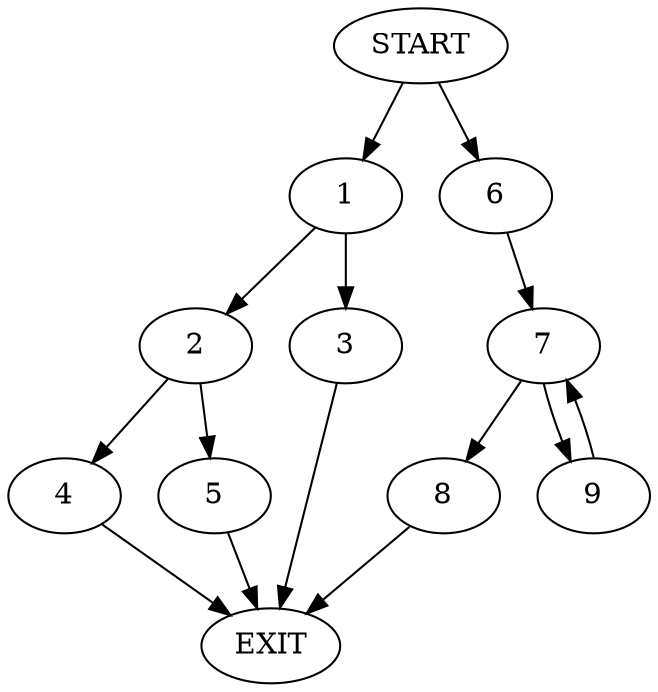 digraph {
0 [label="START"]
10 [label="EXIT"]
0 -> 1
1 -> 2
1 -> 3
2 -> 4
2 -> 5
3 -> 10
5 -> 10
4 -> 10
0 -> 6
6 -> 7
7 -> 8
7 -> 9
9 -> 7
8 -> 10
}
